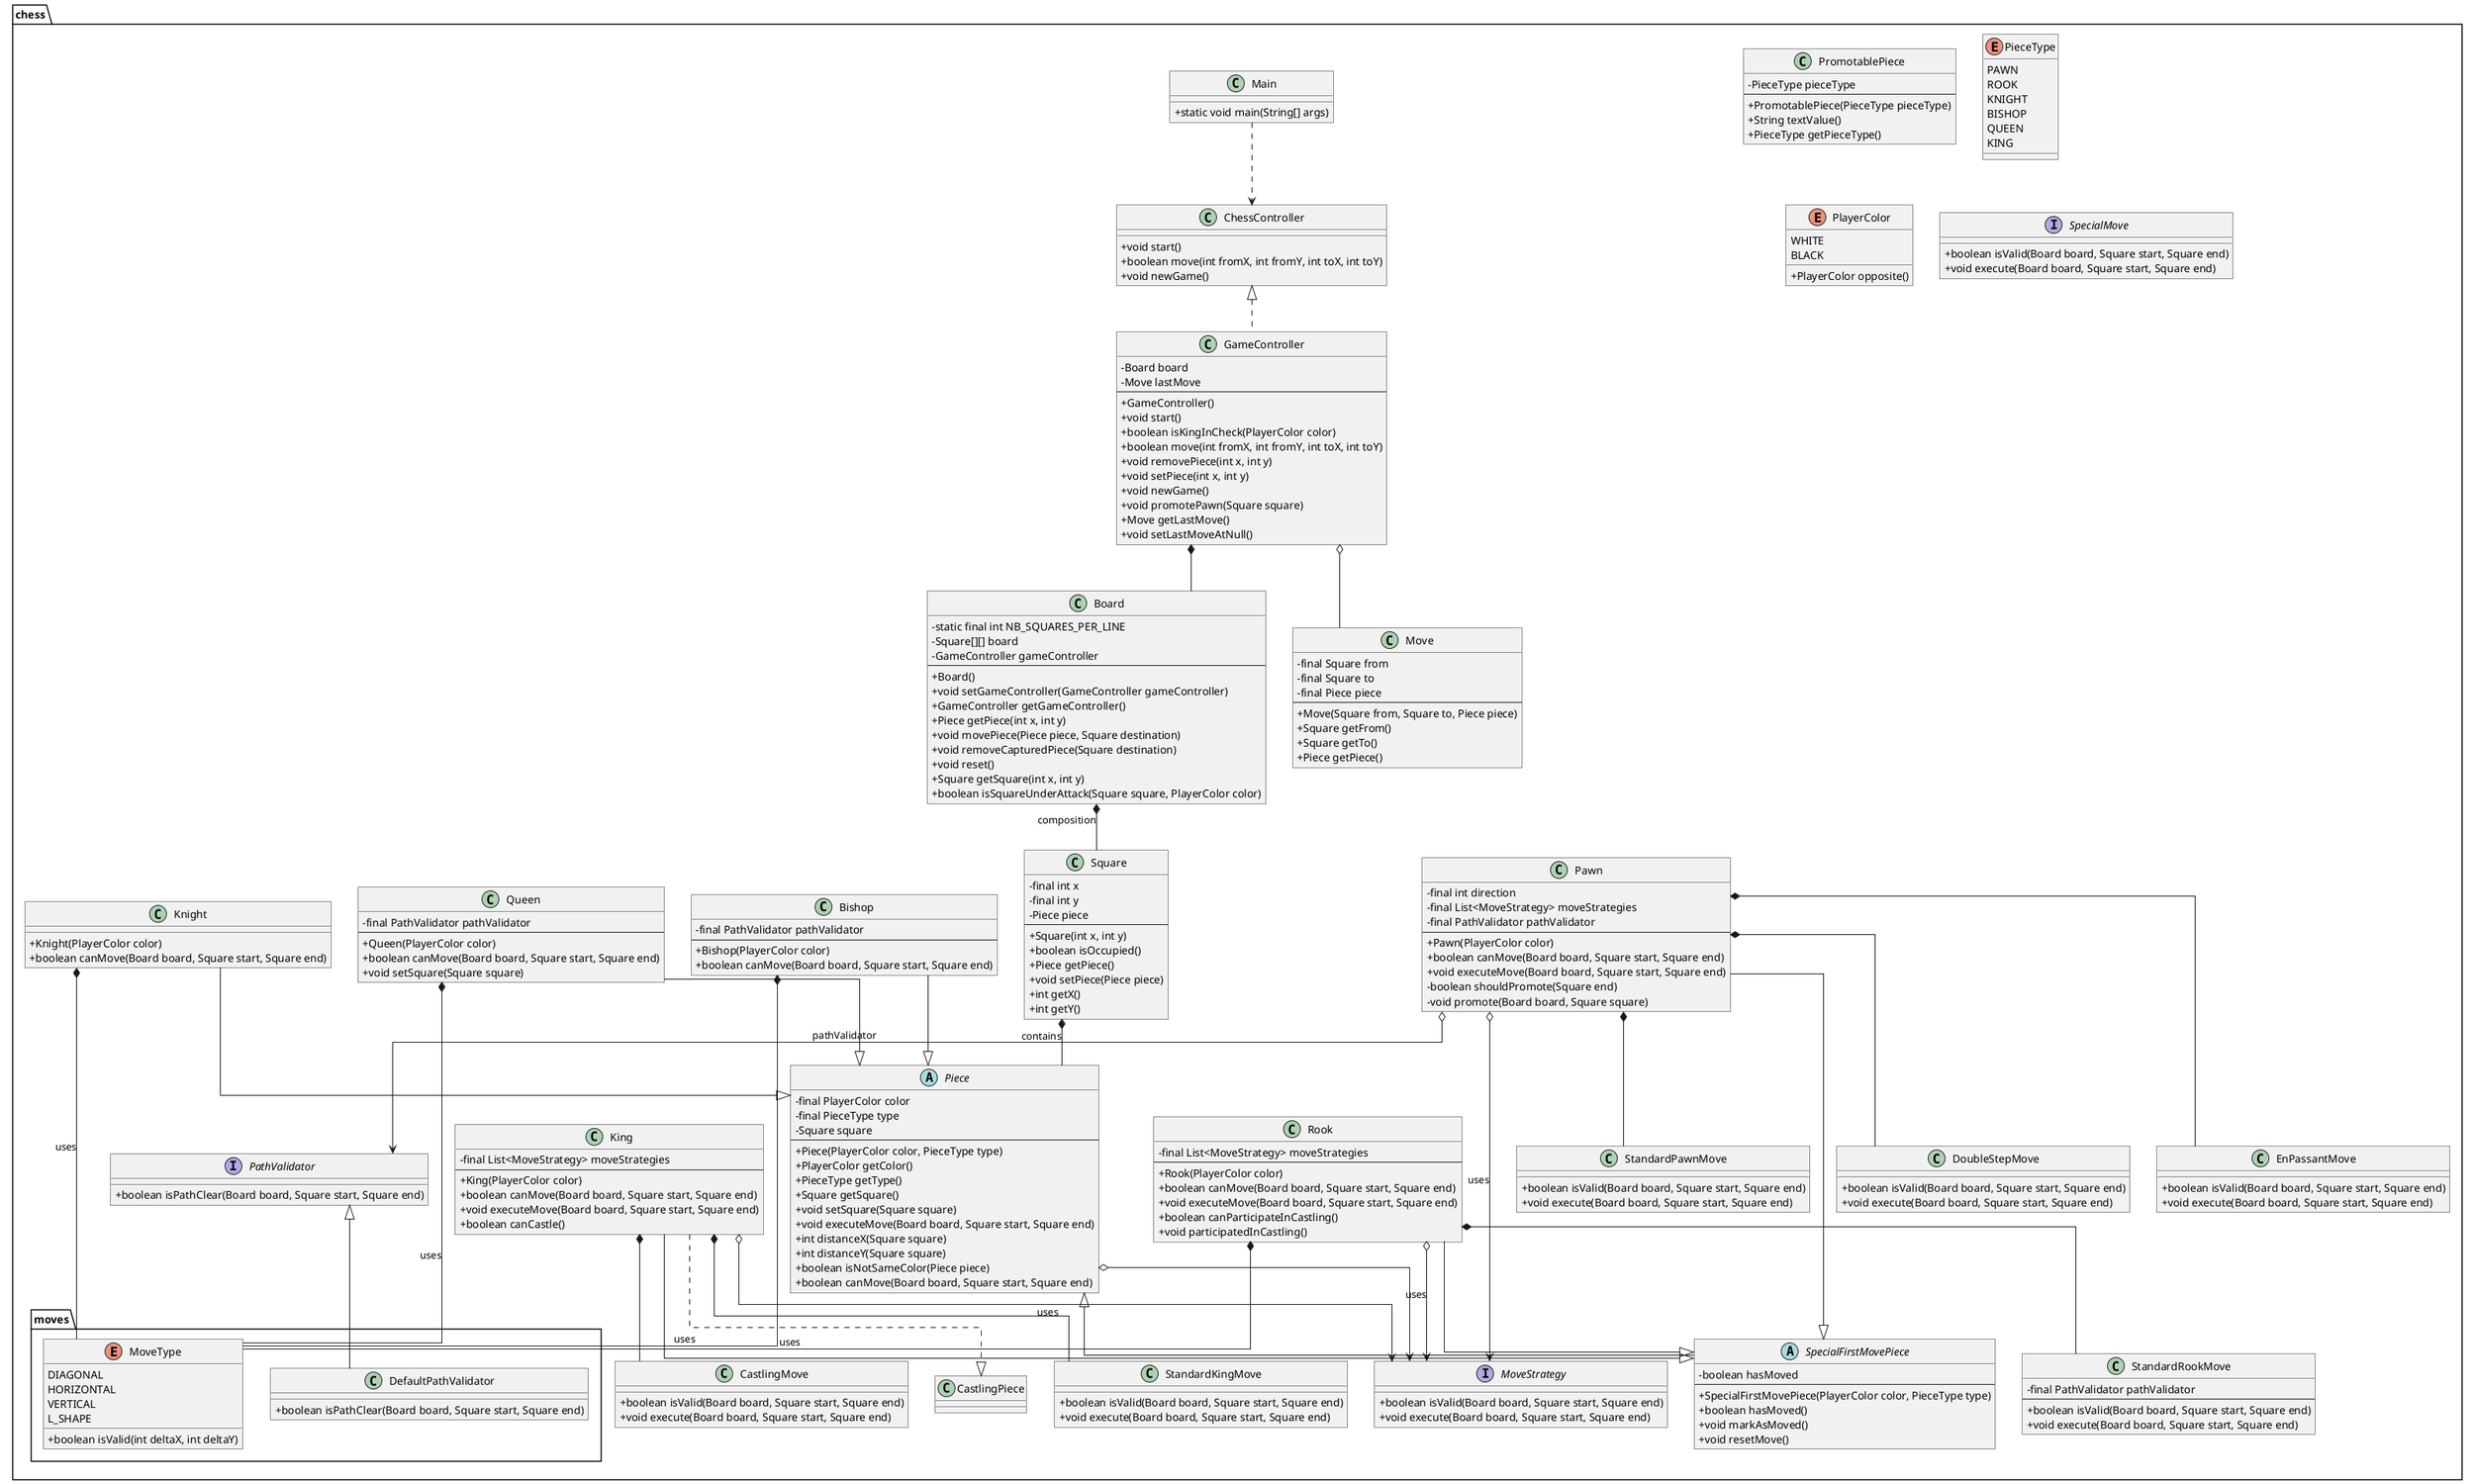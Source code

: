 @startuml
skinparam classAttributeIconSize 0
skinparam roundCorner 0
skinparam linetype ortho

package chess {
    class Main {
        + static void main(String[] args)
    }

    class Pawn {
        - final int direction
        - final List<MoveStrategy> moveStrategies
        - final PathValidator pathValidator
        --
        + Pawn(PlayerColor color)
        + boolean canMove(Board board, Square start, Square end)
        + void executeMove(Board board, Square start, Square end)
        - boolean shouldPromote(Square end)
        - void promote(Board board, Square square)
    }

    class Rook {
        - final List<MoveStrategy> moveStrategies
        --
        + Rook(PlayerColor color)
        + boolean canMove(Board board, Square start, Square end)
        + void executeMove(Board board, Square start, Square end)
        + boolean canParticipateInCastling()
        + void participatedInCastling()
    }

    class King {
        - final List<MoveStrategy> moveStrategies
        --
        + King(PlayerColor color)
        + boolean canMove(Board board, Square start, Square end)
        + void executeMove(Board board, Square start, Square end)
        + boolean canCastle()
    }

    King --|> SpecialFirstMovePiece
    King ..|> CastlingPiece
    King *-- StandardKingMove
    King *-- CastlingMove

    class Queen {
        - final PathValidator pathValidator
        --
        + Queen(PlayerColor color)
        + boolean canMove(Board board, Square start, Square end)
        + void setSquare(Square square)
    }

    class Knight {
        + Knight(PlayerColor color)
        + boolean canMove(Board board, Square start, Square end)
    }

    class Bishop {
        - final PathValidator pathValidator
        --
        + Bishop(PlayerColor color)
        + boolean canMove(Board board, Square start, Square end)
    }

    abstract class Piece {
        - final PlayerColor color
        - final PieceType type
        - Square square
        --
        + Piece(PlayerColor color, PieceType type)
        + PlayerColor getColor()
        + PieceType getType()
        + Square getSquare()
        + void setSquare(Square square)
        + void executeMove(Board board, Square start, Square end)
        + int distanceX(Square square)
        + int distanceY(Square square)
        + boolean isNotSameColor(Piece piece)
        + boolean canMove(Board board, Square start, Square end)
    }

    class Square {
        - final int x
        - final int y
        - Piece piece
        --
        + Square(int x, int y)
        + boolean isOccupied()
        + Piece getPiece()
        + void setPiece(Piece piece)
        + int getX()
        + int getY()
    }

    class Board {
        - static final int NB_SQUARES_PER_LINE
        - Square[][] board
        - GameController gameController
        --
        + Board()
        + void setGameController(GameController gameController)
        + GameController getGameController()
        + Piece getPiece(int x, int y)
        + void movePiece(Piece piece, Square destination)
        + void removeCapturedPiece(Square destination)
        + void reset()
        + Square getSquare(int x, int y)
        + boolean isSquareUnderAttack(Square square, PlayerColor color)
    }

    class PromotablePiece {
        - PieceType pieceType
        --
        + PromotablePiece(PieceType pieceType)
        + String textValue()
        + PieceType getPieceType()
    }

    enum PieceType {
        PAWN
        ROOK
        KNIGHT
        BISHOP
        QUEEN
        KING
    }

    enum PlayerColor {
        WHITE
        BLACK
        + PlayerColor opposite()
    }

    class GameController implements ChessController {
        - Board board
        - Move lastMove
        --
        + GameController()
        + void start()
        + boolean isKingInCheck(PlayerColor color)
        + boolean move(int fromX, int fromY, int toX, int toY)
        + void removePiece(int x, int y)
        + void setPiece(int x, int y)
        + void newGame()
        + void promotePawn(Square square)
        + Move getLastMove()
        + void setLastMoveAtNull()
    }

    class Move {
        - final Square from
        - final Square to
        - final Piece piece
        --
        + Move(Square from, Square to, Piece piece)
        + Square getFrom()
        + Square getTo()
        + Piece getPiece()
    }

    class ChessController {
        + void start()
        + boolean move(int fromX, int fromY, int toX, int toY)
        + void newGame()
    }

    Main ..> ChessController

    GameController *-- Board
    GameController o-- Move

    Square *-- Piece : "contains"
    Board *-- Square : "composition"

    Bishop --|> Piece
    Knight --|> Piece
    Queen --|> Piece
    Rook --|> SpecialFirstMovePiece
    Pawn --|> SpecialFirstMovePiece
    Piece o--> MoveStrategy

    class StandardKingMove {
        + boolean isValid(Board board, Square start, Square end)
        + void execute(Board board, Square start, Square end)
    }

    class CastlingMove {
        + boolean isValid(Board board, Square start, Square end)
        + void execute(Board board, Square start, Square end)
    }

    abstract class SpecialFirstMovePiece extends Piece {
        - boolean hasMoved
        --
        + SpecialFirstMovePiece(PlayerColor color, PieceType type)
        + boolean hasMoved()
        + void markAsMoved()
        + void resetMove()
    }

    Pawn o--> MoveStrategy : "uses"
    Rook o--> MoveStrategy : "uses"
    King o--> MoveStrategy : "uses"
    Pawn o--> PathValidator : "pathValidator"
    Rook *-- StandardRookMove
    Pawn *-- StandardPawnMove
    Pawn *-- DoubleStepMove
    Pawn *-- EnPassantMove

    class StandardPawnMove {
        + boolean isValid(Board board, Square start, Square end)
        + void execute(Board board, Square start, Square end)
    }

    class DoubleStepMove {
        + boolean isValid(Board board, Square start, Square end)
        + void execute(Board board, Square start, Square end)
    }

    class EnPassantMove {
        + boolean isValid(Board board, Square start, Square end)
        + void execute(Board board, Square start, Square end)
    }

    class StandardRookMove {
        - final PathValidator pathValidator
        --
        + boolean isValid(Board board, Square start, Square end)
        + void execute(Board board, Square start, Square end)
    }

    interface MoveStrategy {
        + boolean isValid(Board board, Square start, Square end)
        + void execute(Board board, Square start, Square end)
    }

    interface PathValidator {
        + boolean isPathClear(Board board, Square start, Square end)
    }

    interface SpecialMove {
        + boolean isValid(Board board, Square start, Square end)
        + void execute(Board board, Square start, Square end)
    }
}

package chess.moves {
    enum MoveType {
        DIAGONAL
        HORIZONTAL
        VERTICAL
        L_SHAPE
        + boolean isValid(int deltaX, int deltaY)
    }

    Rook *-- MoveType : "uses"
    Queen *-- MoveType : "uses"
    Knight *-- MoveType : "uses"
    Bishop *-- MoveType : "uses"

    class DefaultPathValidator {
        + boolean isPathClear(Board board, Square start, Square end)
    }

    PathValidator <|-- DefaultPathValidator
}
@enduml